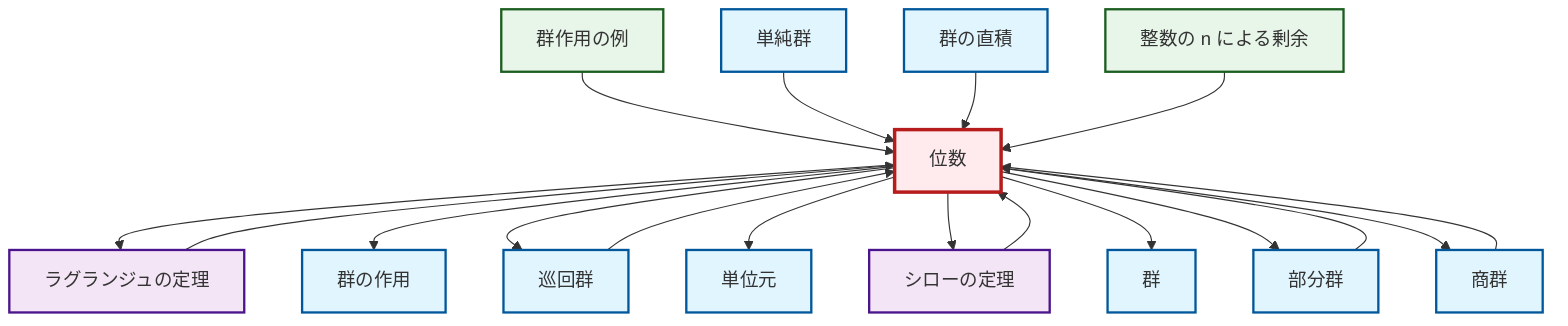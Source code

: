 graph TD
    classDef definition fill:#e1f5fe,stroke:#01579b,stroke-width:2px
    classDef theorem fill:#f3e5f5,stroke:#4a148c,stroke-width:2px
    classDef axiom fill:#fff3e0,stroke:#e65100,stroke-width:2px
    classDef example fill:#e8f5e9,stroke:#1b5e20,stroke-width:2px
    classDef current fill:#ffebee,stroke:#b71c1c,stroke-width:3px
    def-simple-group["単純群"]:::definition
    def-cyclic-group["巡回群"]:::definition
    thm-sylow["シローの定理"]:::theorem
    ex-quotient-integers-mod-n["整数の n による剰余"]:::example
    def-quotient-group["商群"]:::definition
    def-direct-product["群の直積"]:::definition
    ex-group-action-examples["群作用の例"]:::example
    thm-lagrange["ラグランジュの定理"]:::theorem
    def-identity-element["単位元"]:::definition
    def-subgroup["部分群"]:::definition
    def-group["群"]:::definition
    def-order["位数"]:::definition
    def-group-action["群の作用"]:::definition
    def-cyclic-group --> def-order
    def-order --> thm-lagrange
    def-order --> def-group-action
    def-order --> def-cyclic-group
    ex-group-action-examples --> def-order
    def-quotient-group --> def-order
    def-order --> def-identity-element
    def-order --> thm-sylow
    def-simple-group --> def-order
    def-subgroup --> def-order
    def-direct-product --> def-order
    def-order --> def-group
    thm-lagrange --> def-order
    def-order --> def-subgroup
    thm-sylow --> def-order
    ex-quotient-integers-mod-n --> def-order
    def-order --> def-quotient-group
    class def-order current